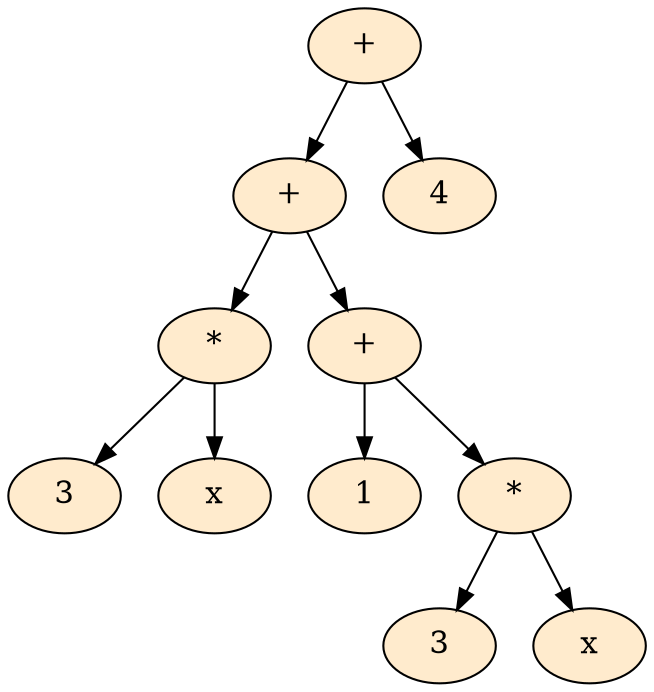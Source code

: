 digraph G {
node[shape=ellipse fontsize =15 style="filled" fillcolor="#FFEBCD"]
node0[label="+"];
node0->node1;
node1[label="+"];
node1->node2;
node2[label="*"];
node2->node3;
node3[label="3"];
node2->node4;
node4[label="x"];
node1->node5;
node5[label="+"];
node5->node6;
node6[label="1"];
node5->node7;
node7[label="*"];
node7->node8;
node8[label="3"];
node7->node9;
node9[label="x"];
node0->node10;
node10[label="4"];
}